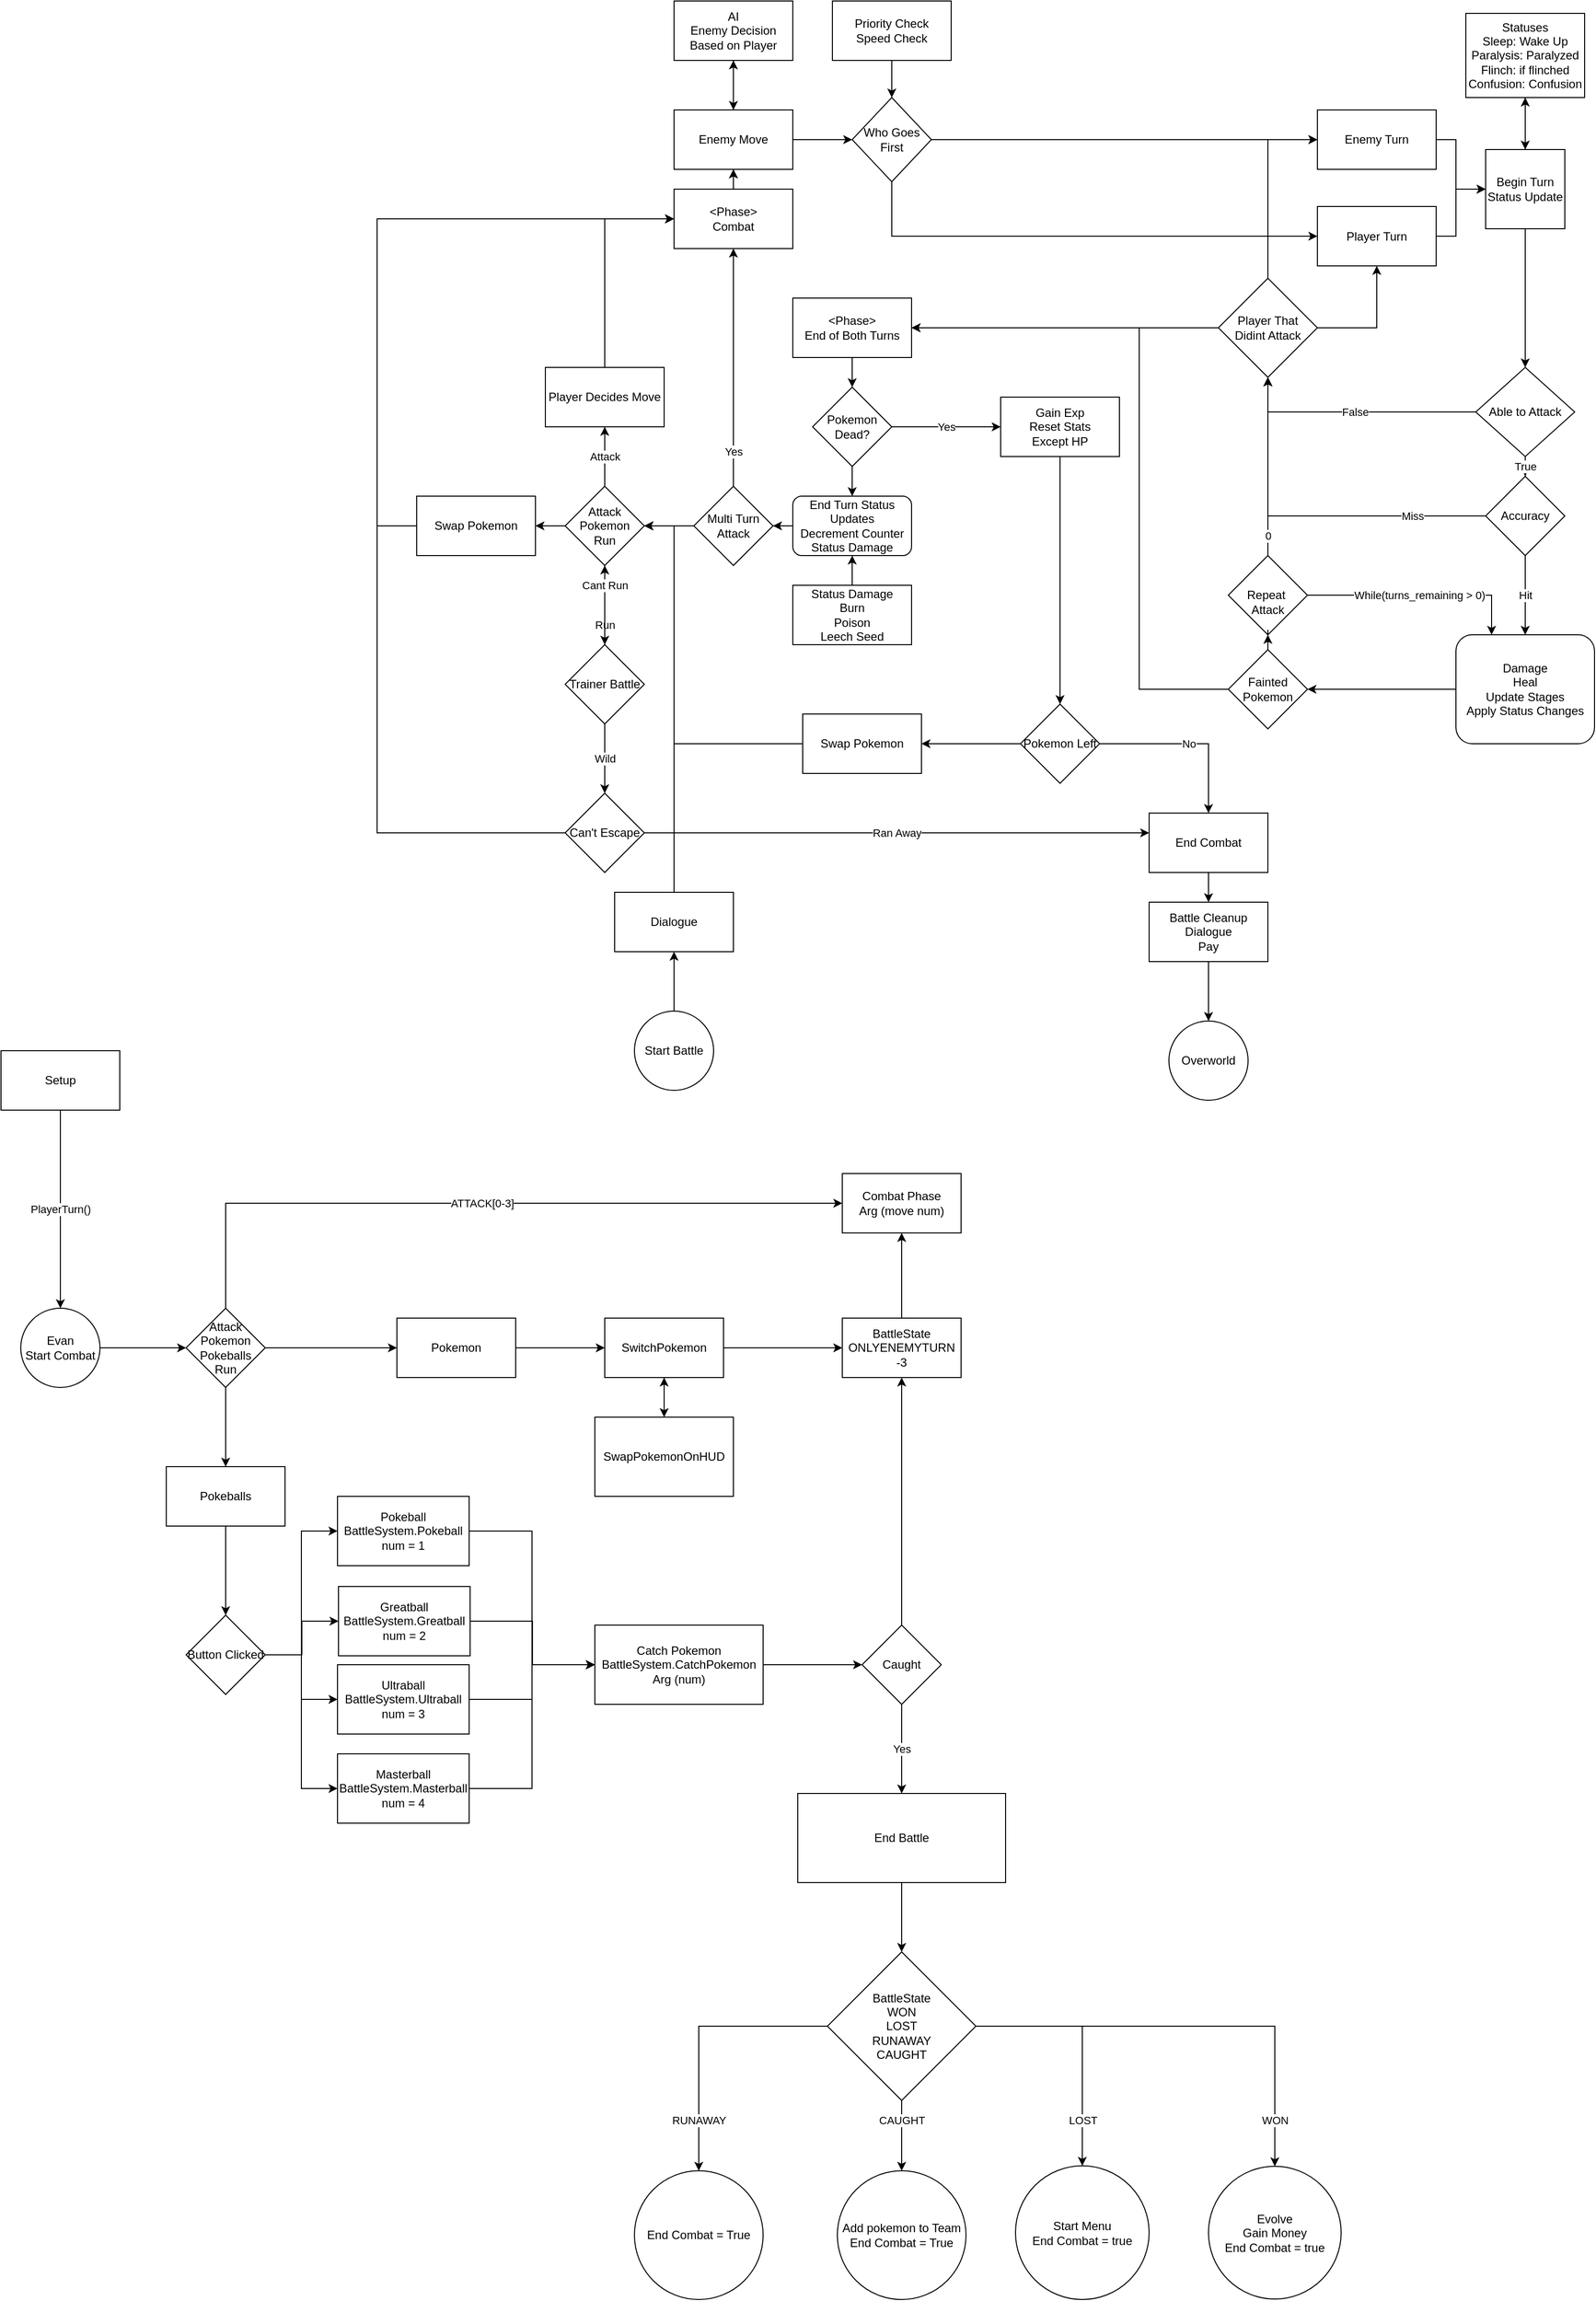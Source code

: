 <mxfile version="14.6.0" type="device"><diagram id="C5RBs43oDa-KdzZeNtuy" name="Page-1"><mxGraphModel dx="2035" dy="536" grid="1" gridSize="10" guides="1" tooltips="1" connect="1" arrows="1" fold="1" page="1" pageScale="1" pageWidth="827" pageHeight="1169" math="0" shadow="0"><root><mxCell id="WIyWlLk6GJQsqaUBKTNV-0"/><mxCell id="WIyWlLk6GJQsqaUBKTNV-1" parent="WIyWlLk6GJQsqaUBKTNV-0"/><mxCell id="QPzHkwEQS8CNSrnrROku-193" style="edgeStyle=orthogonalEdgeStyle;rounded=0;orthogonalLoop=1;jettySize=auto;html=1;entryX=0;entryY=0.5;entryDx=0;entryDy=0;" edge="1" parent="WIyWlLk6GJQsqaUBKTNV-1" source="QPzHkwEQS8CNSrnrROku-3" target="QPzHkwEQS8CNSrnrROku-192"><mxGeometry relative="1" as="geometry"/></mxCell><mxCell id="QPzHkwEQS8CNSrnrROku-194" style="edgeStyle=orthogonalEdgeStyle;rounded=0;orthogonalLoop=1;jettySize=auto;html=1;entryX=0;entryY=0.5;entryDx=0;entryDy=0;" edge="1" parent="WIyWlLk6GJQsqaUBKTNV-1" source="QPzHkwEQS8CNSrnrROku-3" target="QPzHkwEQS8CNSrnrROku-191"><mxGeometry relative="1" as="geometry"><Array as="points"><mxPoint x="260" y="778"/></Array></mxGeometry></mxCell><mxCell id="QPzHkwEQS8CNSrnrROku-3" value="Who Goes First&lt;br&gt;" style="rhombus;whiteSpace=wrap;html=1;" vertex="1" parent="WIyWlLk6GJQsqaUBKTNV-1"><mxGeometry x="220" y="637.5" width="80" height="85" as="geometry"/></mxCell><mxCell id="QPzHkwEQS8CNSrnrROku-172" style="edgeStyle=orthogonalEdgeStyle;rounded=0;orthogonalLoop=1;jettySize=auto;html=1;entryX=0;entryY=0.5;entryDx=0;entryDy=0;exitX=0.5;exitY=0;exitDx=0;exitDy=0;" edge="1" parent="WIyWlLk6GJQsqaUBKTNV-1" source="QPzHkwEQS8CNSrnrROku-4" target="QPzHkwEQS8CNSrnrROku-209"><mxGeometry relative="1" as="geometry"/></mxCell><mxCell id="QPzHkwEQS8CNSrnrROku-4" value="Player Decides Move" style="rounded=0;whiteSpace=wrap;html=1;" vertex="1" parent="WIyWlLk6GJQsqaUBKTNV-1"><mxGeometry x="-90" y="910" width="120" height="60" as="geometry"/></mxCell><mxCell id="QPzHkwEQS8CNSrnrROku-109" style="edgeStyle=orthogonalEdgeStyle;rounded=0;orthogonalLoop=1;jettySize=auto;html=1;" edge="1" parent="WIyWlLk6GJQsqaUBKTNV-1" source="QPzHkwEQS8CNSrnrROku-11" target="QPzHkwEQS8CNSrnrROku-3"><mxGeometry relative="1" as="geometry"/></mxCell><mxCell id="QPzHkwEQS8CNSrnrROku-114" style="edgeStyle=orthogonalEdgeStyle;rounded=0;orthogonalLoop=1;jettySize=auto;html=1;" edge="1" parent="WIyWlLk6GJQsqaUBKTNV-1" source="QPzHkwEQS8CNSrnrROku-11" target="QPzHkwEQS8CNSrnrROku-24"><mxGeometry relative="1" as="geometry"/></mxCell><mxCell id="QPzHkwEQS8CNSrnrROku-11" value="Enemy Move" style="rounded=0;whiteSpace=wrap;html=1;" vertex="1" parent="WIyWlLk6GJQsqaUBKTNV-1"><mxGeometry x="40" y="650" width="120" height="60" as="geometry"/></mxCell><mxCell id="QPzHkwEQS8CNSrnrROku-18" value="False" style="edgeStyle=orthogonalEdgeStyle;rounded=0;orthogonalLoop=1;jettySize=auto;html=1;entryX=0.5;entryY=1;entryDx=0;entryDy=0;exitX=0;exitY=0.5;exitDx=0;exitDy=0;" edge="1" parent="WIyWlLk6GJQsqaUBKTNV-1" source="QPzHkwEQS8CNSrnrROku-16" target="QPzHkwEQS8CNSrnrROku-92"><mxGeometry relative="1" as="geometry"><mxPoint x="600" y="1250" as="targetPoint"/><mxPoint x="920" y="890" as="sourcePoint"/><Array as="points"><mxPoint x="640" y="955"/></Array></mxGeometry></mxCell><mxCell id="QPzHkwEQS8CNSrnrROku-20" value="True" style="edgeStyle=orthogonalEdgeStyle;rounded=0;orthogonalLoop=1;jettySize=auto;html=1;entryX=0.5;entryY=0;entryDx=0;entryDy=0;" edge="1" parent="WIyWlLk6GJQsqaUBKTNV-1" source="QPzHkwEQS8CNSrnrROku-16" target="QPzHkwEQS8CNSrnrROku-62"><mxGeometry relative="1" as="geometry"><mxPoint x="990" y="1000" as="targetPoint"/></mxGeometry></mxCell><mxCell id="QPzHkwEQS8CNSrnrROku-16" value="Able to Attack" style="rhombus;whiteSpace=wrap;html=1;" vertex="1" parent="WIyWlLk6GJQsqaUBKTNV-1"><mxGeometry x="850" y="910" width="100" height="90" as="geometry"/></mxCell><mxCell id="QPzHkwEQS8CNSrnrROku-108" style="edgeStyle=orthogonalEdgeStyle;rounded=0;orthogonalLoop=1;jettySize=auto;html=1;entryX=0.5;entryY=0;entryDx=0;entryDy=0;" edge="1" parent="WIyWlLk6GJQsqaUBKTNV-1" source="QPzHkwEQS8CNSrnrROku-24" target="QPzHkwEQS8CNSrnrROku-11"><mxGeometry relative="1" as="geometry"/></mxCell><mxCell id="QPzHkwEQS8CNSrnrROku-24" value="AI&lt;br&gt;Enemy Decision&lt;br&gt;Based on Player" style="rounded=0;whiteSpace=wrap;html=1;" vertex="1" parent="WIyWlLk6GJQsqaUBKTNV-1"><mxGeometry x="40" y="540" width="120" height="60" as="geometry"/></mxCell><mxCell id="QPzHkwEQS8CNSrnrROku-51" value="" style="edgeStyle=orthogonalEdgeStyle;rounded=0;orthogonalLoop=1;jettySize=auto;html=1;" edge="1" parent="WIyWlLk6GJQsqaUBKTNV-1" source="QPzHkwEQS8CNSrnrROku-28" target="QPzHkwEQS8CNSrnrROku-30"><mxGeometry relative="1" as="geometry"/></mxCell><mxCell id="QPzHkwEQS8CNSrnrROku-28" value="Statuses&lt;br&gt;Sleep: Wake Up&lt;br&gt;Paralysis: Paralyzed&lt;br&gt;Flinch: if flinched&lt;br&gt;Confusion: Confusion" style="rounded=0;whiteSpace=wrap;html=1;" vertex="1" parent="WIyWlLk6GJQsqaUBKTNV-1"><mxGeometry x="840" y="552.5" width="120" height="85" as="geometry"/></mxCell><mxCell id="QPzHkwEQS8CNSrnrROku-206" value="" style="edgeStyle=orthogonalEdgeStyle;rounded=0;orthogonalLoop=1;jettySize=auto;html=1;" edge="1" parent="WIyWlLk6GJQsqaUBKTNV-1" source="QPzHkwEQS8CNSrnrROku-29" target="QPzHkwEQS8CNSrnrROku-89"><mxGeometry relative="1" as="geometry"/></mxCell><mxCell id="QPzHkwEQS8CNSrnrROku-29" value="End Turn Status Updates&lt;br&gt;Decrement Counter&lt;br&gt;Status Damage" style="rounded=1;whiteSpace=wrap;html=1;" vertex="1" parent="WIyWlLk6GJQsqaUBKTNV-1"><mxGeometry x="160" y="1040" width="120" height="60" as="geometry"/></mxCell><mxCell id="QPzHkwEQS8CNSrnrROku-54" style="edgeStyle=orthogonalEdgeStyle;rounded=0;orthogonalLoop=1;jettySize=auto;html=1;" edge="1" parent="WIyWlLk6GJQsqaUBKTNV-1" source="QPzHkwEQS8CNSrnrROku-30" target="QPzHkwEQS8CNSrnrROku-16"><mxGeometry relative="1" as="geometry"/></mxCell><mxCell id="QPzHkwEQS8CNSrnrROku-55" style="edgeStyle=orthogonalEdgeStyle;rounded=0;orthogonalLoop=1;jettySize=auto;html=1;entryX=0.5;entryY=1;entryDx=0;entryDy=0;" edge="1" parent="WIyWlLk6GJQsqaUBKTNV-1" source="QPzHkwEQS8CNSrnrROku-30" target="QPzHkwEQS8CNSrnrROku-28"><mxGeometry relative="1" as="geometry"><mxPoint x="620" y="639.5" as="targetPoint"/><Array as="points"><mxPoint x="900" y="690"/><mxPoint x="900" y="690"/></Array></mxGeometry></mxCell><mxCell id="QPzHkwEQS8CNSrnrROku-30" value="Begin Turn Status Update" style="whiteSpace=wrap;html=1;aspect=fixed;" vertex="1" parent="WIyWlLk6GJQsqaUBKTNV-1"><mxGeometry x="860" y="690" width="80" height="80" as="geometry"/></mxCell><mxCell id="QPzHkwEQS8CNSrnrROku-203" style="edgeStyle=orthogonalEdgeStyle;rounded=0;orthogonalLoop=1;jettySize=auto;html=1;entryX=1;entryY=0.5;entryDx=0;entryDy=0;" edge="1" parent="WIyWlLk6GJQsqaUBKTNV-1" source="QPzHkwEQS8CNSrnrROku-34" target="QPzHkwEQS8CNSrnrROku-202"><mxGeometry relative="1" as="geometry"/></mxCell><mxCell id="QPzHkwEQS8CNSrnrROku-34" value="Damage&lt;br&gt;Heal&lt;br&gt;Update Stages&lt;br&gt;Apply Status Changes&lt;br&gt;" style="rounded=1;whiteSpace=wrap;html=1;" vertex="1" parent="WIyWlLk6GJQsqaUBKTNV-1"><mxGeometry x="830" y="1180" width="140" height="110" as="geometry"/></mxCell><mxCell id="QPzHkwEQS8CNSrnrROku-80" value="Yes" style="edgeStyle=orthogonalEdgeStyle;rounded=0;orthogonalLoop=1;jettySize=auto;html=1;entryX=0;entryY=0.5;entryDx=0;entryDy=0;" edge="1" parent="WIyWlLk6GJQsqaUBKTNV-1" source="QPzHkwEQS8CNSrnrROku-56" target="QPzHkwEQS8CNSrnrROku-81"><mxGeometry relative="1" as="geometry"><mxPoint x="330" y="960.0" as="targetPoint"/></mxGeometry></mxCell><mxCell id="QPzHkwEQS8CNSrnrROku-208" value="" style="edgeStyle=orthogonalEdgeStyle;rounded=0;orthogonalLoop=1;jettySize=auto;html=1;" edge="1" parent="WIyWlLk6GJQsqaUBKTNV-1" source="QPzHkwEQS8CNSrnrROku-56" target="QPzHkwEQS8CNSrnrROku-29"><mxGeometry relative="1" as="geometry"/></mxCell><mxCell id="QPzHkwEQS8CNSrnrROku-56" value="Pokemon Dead?" style="rhombus;whiteSpace=wrap;html=1;" vertex="1" parent="WIyWlLk6GJQsqaUBKTNV-1"><mxGeometry x="180" y="930" width="80" height="80" as="geometry"/></mxCell><mxCell id="QPzHkwEQS8CNSrnrROku-63" value="Miss" style="edgeStyle=orthogonalEdgeStyle;rounded=0;orthogonalLoop=1;jettySize=auto;html=1;entryX=0.5;entryY=1;entryDx=0;entryDy=0;" edge="1" parent="WIyWlLk6GJQsqaUBKTNV-1" source="QPzHkwEQS8CNSrnrROku-62" target="QPzHkwEQS8CNSrnrROku-92"><mxGeometry x="-0.59" relative="1" as="geometry"><mxPoint as="offset"/></mxGeometry></mxCell><mxCell id="QPzHkwEQS8CNSrnrROku-77" value="Hit" style="edgeStyle=orthogonalEdgeStyle;rounded=0;orthogonalLoop=1;jettySize=auto;html=1;" edge="1" parent="WIyWlLk6GJQsqaUBKTNV-1" source="QPzHkwEQS8CNSrnrROku-62" target="QPzHkwEQS8CNSrnrROku-34"><mxGeometry relative="1" as="geometry"/></mxCell><mxCell id="QPzHkwEQS8CNSrnrROku-62" value="Accuracy" style="rhombus;whiteSpace=wrap;html=1;" vertex="1" parent="WIyWlLk6GJQsqaUBKTNV-1"><mxGeometry x="860" y="1020" width="80" height="80" as="geometry"/></mxCell><mxCell id="QPzHkwEQS8CNSrnrROku-98" value="While(turns_remaining &amp;gt; 0)" style="edgeStyle=orthogonalEdgeStyle;rounded=0;orthogonalLoop=1;jettySize=auto;html=1;entryX=0.25;entryY=0;entryDx=0;entryDy=0;exitX=1;exitY=0.5;exitDx=0;exitDy=0;" edge="1" parent="WIyWlLk6GJQsqaUBKTNV-1" source="QPzHkwEQS8CNSrnrROku-70"><mxGeometry relative="1" as="geometry"><mxPoint x="761.0" y="1150" as="sourcePoint"/><mxPoint x="866.0" y="1180" as="targetPoint"/><Array as="points"><mxPoint x="866" y="1140"/></Array></mxGeometry></mxCell><mxCell id="QPzHkwEQS8CNSrnrROku-134" value="0" style="edgeStyle=orthogonalEdgeStyle;rounded=0;orthogonalLoop=1;jettySize=auto;html=1;" edge="1" parent="WIyWlLk6GJQsqaUBKTNV-1" source="QPzHkwEQS8CNSrnrROku-70" target="QPzHkwEQS8CNSrnrROku-92"><mxGeometry x="-0.773" relative="1" as="geometry"><Array as="points"><mxPoint x="640" y="1010"/><mxPoint x="640" y="1010"/></Array><mxPoint as="offset"/></mxGeometry></mxCell><mxCell id="QPzHkwEQS8CNSrnrROku-70" value="&lt;br&gt;Repeat&amp;nbsp; &lt;br&gt;Attack" style="rhombus;whiteSpace=wrap;html=1;" vertex="1" parent="WIyWlLk6GJQsqaUBKTNV-1"><mxGeometry x="600" y="1100" width="80" height="80" as="geometry"/></mxCell><mxCell id="QPzHkwEQS8CNSrnrROku-117" style="edgeStyle=orthogonalEdgeStyle;rounded=0;orthogonalLoop=1;jettySize=auto;html=1;entryX=0.5;entryY=0;entryDx=0;entryDy=0;" edge="1" parent="WIyWlLk6GJQsqaUBKTNV-1" source="QPzHkwEQS8CNSrnrROku-81" target="QPzHkwEQS8CNSrnrROku-123"><mxGeometry relative="1" as="geometry"/></mxCell><mxCell id="QPzHkwEQS8CNSrnrROku-81" value="Gain Exp&lt;br&gt;Reset Stats&lt;br&gt;Except HP" style="rounded=0;whiteSpace=wrap;html=1;" vertex="1" parent="WIyWlLk6GJQsqaUBKTNV-1"><mxGeometry x="370" y="940" width="120" height="60" as="geometry"/></mxCell><mxCell id="QPzHkwEQS8CNSrnrROku-176" style="edgeStyle=orthogonalEdgeStyle;rounded=0;orthogonalLoop=1;jettySize=auto;html=1;entryX=1;entryY=0.5;entryDx=0;entryDy=0;" edge="1" parent="WIyWlLk6GJQsqaUBKTNV-1" source="QPzHkwEQS8CNSrnrROku-89" target="QPzHkwEQS8CNSrnrROku-115"><mxGeometry relative="1" as="geometry"/></mxCell><mxCell id="QPzHkwEQS8CNSrnrROku-178" value="Yes" style="edgeStyle=orthogonalEdgeStyle;rounded=0;orthogonalLoop=1;jettySize=auto;html=1;entryX=0.5;entryY=1;entryDx=0;entryDy=0;exitX=0.5;exitY=0;exitDx=0;exitDy=0;" edge="1" parent="WIyWlLk6GJQsqaUBKTNV-1" source="QPzHkwEQS8CNSrnrROku-89" target="QPzHkwEQS8CNSrnrROku-209"><mxGeometry x="-0.716" relative="1" as="geometry"><Array as="points"><mxPoint x="100" y="800"/><mxPoint x="100" y="800"/></Array><mxPoint y="-1" as="offset"/></mxGeometry></mxCell><mxCell id="QPzHkwEQS8CNSrnrROku-89" value="Multi Turn Attack" style="rhombus;whiteSpace=wrap;html=1;" vertex="1" parent="WIyWlLk6GJQsqaUBKTNV-1"><mxGeometry x="60" y="1030" width="80" height="80" as="geometry"/></mxCell><mxCell id="QPzHkwEQS8CNSrnrROku-133" value="" style="edgeStyle=orthogonalEdgeStyle;rounded=0;orthogonalLoop=1;jettySize=auto;html=1;" edge="1" parent="WIyWlLk6GJQsqaUBKTNV-1" source="QPzHkwEQS8CNSrnrROku-92" target="QPzHkwEQS8CNSrnrROku-144"><mxGeometry relative="1" as="geometry"><Array as="points"><mxPoint x="480" y="870"/><mxPoint x="480" y="870"/></Array></mxGeometry></mxCell><mxCell id="QPzHkwEQS8CNSrnrROku-199" style="edgeStyle=orthogonalEdgeStyle;rounded=0;orthogonalLoop=1;jettySize=auto;html=1;entryX=0;entryY=0.5;entryDx=0;entryDy=0;" edge="1" parent="WIyWlLk6GJQsqaUBKTNV-1" source="QPzHkwEQS8CNSrnrROku-92" target="QPzHkwEQS8CNSrnrROku-192"><mxGeometry relative="1" as="geometry"/></mxCell><mxCell id="QPzHkwEQS8CNSrnrROku-201" style="edgeStyle=orthogonalEdgeStyle;rounded=0;orthogonalLoop=1;jettySize=auto;html=1;entryX=0.5;entryY=1;entryDx=0;entryDy=0;" edge="1" parent="WIyWlLk6GJQsqaUBKTNV-1" source="QPzHkwEQS8CNSrnrROku-92" target="QPzHkwEQS8CNSrnrROku-191"><mxGeometry relative="1" as="geometry"><Array as="points"><mxPoint x="750" y="870"/></Array></mxGeometry></mxCell><mxCell id="QPzHkwEQS8CNSrnrROku-92" value="Player That &lt;br&gt;Didint Attack" style="rhombus;whiteSpace=wrap;html=1;" vertex="1" parent="WIyWlLk6GJQsqaUBKTNV-1"><mxGeometry x="590" y="820" width="100" height="100" as="geometry"/></mxCell><mxCell id="QPzHkwEQS8CNSrnrROku-177" value="Attack" style="edgeStyle=orthogonalEdgeStyle;rounded=0;orthogonalLoop=1;jettySize=auto;html=1;entryX=0.5;entryY=1;entryDx=0;entryDy=0;" edge="1" parent="WIyWlLk6GJQsqaUBKTNV-1" source="QPzHkwEQS8CNSrnrROku-115" target="QPzHkwEQS8CNSrnrROku-4"><mxGeometry relative="1" as="geometry"/></mxCell><mxCell id="QPzHkwEQS8CNSrnrROku-180" style="edgeStyle=orthogonalEdgeStyle;rounded=0;orthogonalLoop=1;jettySize=auto;html=1;entryX=1;entryY=0.5;entryDx=0;entryDy=0;" edge="1" parent="WIyWlLk6GJQsqaUBKTNV-1" source="QPzHkwEQS8CNSrnrROku-115" target="QPzHkwEQS8CNSrnrROku-116"><mxGeometry relative="1" as="geometry"/></mxCell><mxCell id="QPzHkwEQS8CNSrnrROku-187" value="Run" style="edgeStyle=orthogonalEdgeStyle;rounded=0;orthogonalLoop=1;jettySize=auto;html=1;entryX=0.5;entryY=0;entryDx=0;entryDy=0;" edge="1" parent="WIyWlLk6GJQsqaUBKTNV-1" source="QPzHkwEQS8CNSrnrROku-115" target="QPzHkwEQS8CNSrnrROku-135"><mxGeometry x="0.5" relative="1" as="geometry"><mxPoint as="offset"/></mxGeometry></mxCell><mxCell id="QPzHkwEQS8CNSrnrROku-115" value="Attack&lt;br&gt;Pokemon&lt;br&gt;Run" style="rhombus;whiteSpace=wrap;html=1;" vertex="1" parent="WIyWlLk6GJQsqaUBKTNV-1"><mxGeometry x="-70" y="1030" width="80" height="80" as="geometry"/></mxCell><mxCell id="QPzHkwEQS8CNSrnrROku-129" style="edgeStyle=orthogonalEdgeStyle;rounded=0;orthogonalLoop=1;jettySize=auto;html=1;entryX=0;entryY=0.5;entryDx=0;entryDy=0;exitX=0;exitY=0.5;exitDx=0;exitDy=0;" edge="1" parent="WIyWlLk6GJQsqaUBKTNV-1" source="QPzHkwEQS8CNSrnrROku-116" target="QPzHkwEQS8CNSrnrROku-209"><mxGeometry relative="1" as="geometry"><Array as="points"><mxPoint x="-260" y="1070"/><mxPoint x="-260" y="760"/></Array></mxGeometry></mxCell><mxCell id="QPzHkwEQS8CNSrnrROku-116" value="Swap Pokemon" style="rounded=0;whiteSpace=wrap;html=1;" vertex="1" parent="WIyWlLk6GJQsqaUBKTNV-1"><mxGeometry x="-220" y="1040" width="120" height="60" as="geometry"/></mxCell><mxCell id="QPzHkwEQS8CNSrnrROku-125" value="No" style="edgeStyle=orthogonalEdgeStyle;rounded=0;orthogonalLoop=1;jettySize=auto;html=1;" edge="1" parent="WIyWlLk6GJQsqaUBKTNV-1" source="QPzHkwEQS8CNSrnrROku-123" target="QPzHkwEQS8CNSrnrROku-126"><mxGeometry relative="1" as="geometry"><mxPoint x="580.0" y="1400" as="targetPoint"/></mxGeometry></mxCell><mxCell id="QPzHkwEQS8CNSrnrROku-167" style="edgeStyle=orthogonalEdgeStyle;rounded=0;orthogonalLoop=1;jettySize=auto;html=1;entryX=1;entryY=0.5;entryDx=0;entryDy=0;" edge="1" parent="WIyWlLk6GJQsqaUBKTNV-1" source="QPzHkwEQS8CNSrnrROku-123" target="QPzHkwEQS8CNSrnrROku-166"><mxGeometry relative="1" as="geometry"/></mxCell><mxCell id="QPzHkwEQS8CNSrnrROku-123" value="Pokemon Left" style="rhombus;whiteSpace=wrap;html=1;" vertex="1" parent="WIyWlLk6GJQsqaUBKTNV-1"><mxGeometry x="390" y="1250" width="80" height="80" as="geometry"/></mxCell><mxCell id="QPzHkwEQS8CNSrnrROku-152" style="edgeStyle=orthogonalEdgeStyle;rounded=0;orthogonalLoop=1;jettySize=auto;html=1;entryX=0.5;entryY=0;entryDx=0;entryDy=0;" edge="1" parent="WIyWlLk6GJQsqaUBKTNV-1" source="QPzHkwEQS8CNSrnrROku-126" target="QPzHkwEQS8CNSrnrROku-183"><mxGeometry relative="1" as="geometry"><mxPoint x="580.059" y="1450" as="targetPoint"/></mxGeometry></mxCell><mxCell id="QPzHkwEQS8CNSrnrROku-126" value="End Combat" style="rounded=0;whiteSpace=wrap;html=1;" vertex="1" parent="WIyWlLk6GJQsqaUBKTNV-1"><mxGeometry x="520.0" y="1360" width="120" height="60" as="geometry"/></mxCell><mxCell id="QPzHkwEQS8CNSrnrROku-140" value="Wild" style="edgeStyle=orthogonalEdgeStyle;rounded=0;orthogonalLoop=1;jettySize=auto;html=1;entryX=0.5;entryY=0;entryDx=0;entryDy=0;" edge="1" parent="WIyWlLk6GJQsqaUBKTNV-1" source="QPzHkwEQS8CNSrnrROku-135" target="QPzHkwEQS8CNSrnrROku-139"><mxGeometry relative="1" as="geometry"/></mxCell><mxCell id="QPzHkwEQS8CNSrnrROku-188" value="Cant Run" style="edgeStyle=orthogonalEdgeStyle;rounded=0;orthogonalLoop=1;jettySize=auto;html=1;entryX=0.5;entryY=1;entryDx=0;entryDy=0;" edge="1" parent="WIyWlLk6GJQsqaUBKTNV-1" source="QPzHkwEQS8CNSrnrROku-135" target="QPzHkwEQS8CNSrnrROku-115"><mxGeometry x="0.5" relative="1" as="geometry"><mxPoint as="offset"/></mxGeometry></mxCell><mxCell id="QPzHkwEQS8CNSrnrROku-135" value="Trainer Battle" style="rhombus;whiteSpace=wrap;html=1;" vertex="1" parent="WIyWlLk6GJQsqaUBKTNV-1"><mxGeometry x="-70" y="1190" width="80" height="80" as="geometry"/></mxCell><mxCell id="QPzHkwEQS8CNSrnrROku-141" value="Ran Away" style="edgeStyle=orthogonalEdgeStyle;rounded=0;orthogonalLoop=1;jettySize=auto;html=1;exitX=1;exitY=0.5;exitDx=0;exitDy=0;" edge="1" parent="WIyWlLk6GJQsqaUBKTNV-1" source="QPzHkwEQS8CNSrnrROku-139" target="QPzHkwEQS8CNSrnrROku-126"><mxGeometry relative="1" as="geometry"><Array as="points"><mxPoint x="90" y="1380"/><mxPoint x="90" y="1380"/></Array></mxGeometry></mxCell><mxCell id="QPzHkwEQS8CNSrnrROku-189" style="edgeStyle=orthogonalEdgeStyle;rounded=0;orthogonalLoop=1;jettySize=auto;html=1;entryX=0;entryY=0.5;entryDx=0;entryDy=0;" edge="1" parent="WIyWlLk6GJQsqaUBKTNV-1" source="QPzHkwEQS8CNSrnrROku-139" target="QPzHkwEQS8CNSrnrROku-209"><mxGeometry relative="1" as="geometry"><Array as="points"><mxPoint x="-260" y="1380"/><mxPoint x="-260" y="760"/></Array></mxGeometry></mxCell><mxCell id="QPzHkwEQS8CNSrnrROku-139" value="Can't Escape" style="rhombus;whiteSpace=wrap;html=1;" vertex="1" parent="WIyWlLk6GJQsqaUBKTNV-1"><mxGeometry x="-70" y="1340" width="80" height="80" as="geometry"/></mxCell><mxCell id="QPzHkwEQS8CNSrnrROku-207" value="" style="edgeStyle=orthogonalEdgeStyle;rounded=0;orthogonalLoop=1;jettySize=auto;html=1;" edge="1" parent="WIyWlLk6GJQsqaUBKTNV-1" source="QPzHkwEQS8CNSrnrROku-144" target="QPzHkwEQS8CNSrnrROku-56"><mxGeometry relative="1" as="geometry"/></mxCell><mxCell id="QPzHkwEQS8CNSrnrROku-144" value="&amp;lt;Phase&amp;gt;&lt;br&gt;End of Both Turns" style="rounded=0;whiteSpace=wrap;html=1;" vertex="1" parent="WIyWlLk6GJQsqaUBKTNV-1"><mxGeometry x="160" y="840" width="120" height="60" as="geometry"/></mxCell><mxCell id="QPzHkwEQS8CNSrnrROku-150" style="edgeStyle=orthogonalEdgeStyle;rounded=0;orthogonalLoop=1;jettySize=auto;html=1;entryX=0.5;entryY=1;entryDx=0;entryDy=0;" edge="1" parent="WIyWlLk6GJQsqaUBKTNV-1" source="QPzHkwEQS8CNSrnrROku-149" target="QPzHkwEQS8CNSrnrROku-29"><mxGeometry relative="1" as="geometry"/></mxCell><mxCell id="QPzHkwEQS8CNSrnrROku-149" value="Status Damage&lt;br&gt;Burn&lt;br&gt;Poison&lt;br&gt;Leech Seed&lt;br&gt;" style="rounded=0;whiteSpace=wrap;html=1;" vertex="1" parent="WIyWlLk6GJQsqaUBKTNV-1"><mxGeometry x="160" y="1130" width="120" height="60" as="geometry"/></mxCell><mxCell id="QPzHkwEQS8CNSrnrROku-159" value="Overworld" style="ellipse;whiteSpace=wrap;html=1;aspect=fixed;" vertex="1" parent="WIyWlLk6GJQsqaUBKTNV-1"><mxGeometry x="540" y="1570" width="80" height="80" as="geometry"/></mxCell><mxCell id="QPzHkwEQS8CNSrnrROku-163" style="edgeStyle=orthogonalEdgeStyle;rounded=0;orthogonalLoop=1;jettySize=auto;html=1;entryX=0.5;entryY=1;entryDx=0;entryDy=0;" edge="1" parent="WIyWlLk6GJQsqaUBKTNV-1" source="QPzHkwEQS8CNSrnrROku-161" target="QPzHkwEQS8CNSrnrROku-162"><mxGeometry relative="1" as="geometry"/></mxCell><mxCell id="QPzHkwEQS8CNSrnrROku-161" value="Start Battle" style="ellipse;whiteSpace=wrap;html=1;aspect=fixed;" vertex="1" parent="WIyWlLk6GJQsqaUBKTNV-1"><mxGeometry y="1560" width="80" height="80" as="geometry"/></mxCell><mxCell id="QPzHkwEQS8CNSrnrROku-164" style="edgeStyle=orthogonalEdgeStyle;rounded=0;orthogonalLoop=1;jettySize=auto;html=1;entryX=1;entryY=0.5;entryDx=0;entryDy=0;" edge="1" parent="WIyWlLk6GJQsqaUBKTNV-1" source="QPzHkwEQS8CNSrnrROku-162" target="QPzHkwEQS8CNSrnrROku-115"><mxGeometry relative="1" as="geometry"><Array as="points"><mxPoint x="40" y="1070"/></Array></mxGeometry></mxCell><mxCell id="QPzHkwEQS8CNSrnrROku-162" value="Dialogue" style="rounded=0;whiteSpace=wrap;html=1;" vertex="1" parent="WIyWlLk6GJQsqaUBKTNV-1"><mxGeometry x="-20" y="1440" width="120" height="60" as="geometry"/></mxCell><mxCell id="QPzHkwEQS8CNSrnrROku-168" style="edgeStyle=orthogonalEdgeStyle;rounded=0;orthogonalLoop=1;jettySize=auto;html=1;entryX=1;entryY=0.5;entryDx=0;entryDy=0;exitX=0;exitY=0.5;exitDx=0;exitDy=0;" edge="1" parent="WIyWlLk6GJQsqaUBKTNV-1" source="QPzHkwEQS8CNSrnrROku-166" target="QPzHkwEQS8CNSrnrROku-115"><mxGeometry relative="1" as="geometry"><Array as="points"><mxPoint x="40" y="1290"/><mxPoint x="40" y="1070"/></Array></mxGeometry></mxCell><mxCell id="QPzHkwEQS8CNSrnrROku-166" value="Swap Pokemon" style="rounded=0;whiteSpace=wrap;html=1;" vertex="1" parent="WIyWlLk6GJQsqaUBKTNV-1"><mxGeometry x="170" y="1260" width="120" height="60" as="geometry"/></mxCell><mxCell id="QPzHkwEQS8CNSrnrROku-182" style="edgeStyle=orthogonalEdgeStyle;rounded=0;orthogonalLoop=1;jettySize=auto;html=1;" edge="1" parent="WIyWlLk6GJQsqaUBKTNV-1" source="QPzHkwEQS8CNSrnrROku-181" target="QPzHkwEQS8CNSrnrROku-3"><mxGeometry relative="1" as="geometry"/></mxCell><mxCell id="QPzHkwEQS8CNSrnrROku-181" value="Priority Check&lt;br&gt;Speed Check&lt;br&gt;" style="rounded=0;whiteSpace=wrap;html=1;" vertex="1" parent="WIyWlLk6GJQsqaUBKTNV-1"><mxGeometry x="200" y="540" width="120" height="60" as="geometry"/></mxCell><mxCell id="QPzHkwEQS8CNSrnrROku-184" style="edgeStyle=orthogonalEdgeStyle;rounded=0;orthogonalLoop=1;jettySize=auto;html=1;entryX=0.5;entryY=0;entryDx=0;entryDy=0;" edge="1" parent="WIyWlLk6GJQsqaUBKTNV-1" source="QPzHkwEQS8CNSrnrROku-183" target="QPzHkwEQS8CNSrnrROku-159"><mxGeometry relative="1" as="geometry"/></mxCell><mxCell id="QPzHkwEQS8CNSrnrROku-183" value="Battle Cleanup&lt;br&gt;Dialogue&lt;br&gt;Pay" style="rounded=0;whiteSpace=wrap;html=1;" vertex="1" parent="WIyWlLk6GJQsqaUBKTNV-1"><mxGeometry x="520" y="1450" width="120" height="60" as="geometry"/></mxCell><mxCell id="QPzHkwEQS8CNSrnrROku-196" style="edgeStyle=orthogonalEdgeStyle;rounded=0;orthogonalLoop=1;jettySize=auto;html=1;exitX=1;exitY=0.5;exitDx=0;exitDy=0;entryX=0;entryY=0.5;entryDx=0;entryDy=0;" edge="1" parent="WIyWlLk6GJQsqaUBKTNV-1" source="QPzHkwEQS8CNSrnrROku-191" target="QPzHkwEQS8CNSrnrROku-30"><mxGeometry relative="1" as="geometry"><mxPoint x="860" y="700" as="targetPoint"/><Array as="points"><mxPoint x="830" y="778"/><mxPoint x="830" y="730"/></Array></mxGeometry></mxCell><mxCell id="QPzHkwEQS8CNSrnrROku-191" value="Player Turn" style="rounded=0;whiteSpace=wrap;html=1;" vertex="1" parent="WIyWlLk6GJQsqaUBKTNV-1"><mxGeometry x="690" y="747.5" width="120" height="60" as="geometry"/></mxCell><mxCell id="QPzHkwEQS8CNSrnrROku-195" style="edgeStyle=orthogonalEdgeStyle;rounded=0;orthogonalLoop=1;jettySize=auto;html=1;" edge="1" parent="WIyWlLk6GJQsqaUBKTNV-1" source="QPzHkwEQS8CNSrnrROku-192" target="QPzHkwEQS8CNSrnrROku-30"><mxGeometry relative="1" as="geometry"><Array as="points"><mxPoint x="830" y="680"/><mxPoint x="830" y="730"/></Array></mxGeometry></mxCell><mxCell id="QPzHkwEQS8CNSrnrROku-192" value="Enemy Turn" style="rounded=0;whiteSpace=wrap;html=1;" vertex="1" parent="WIyWlLk6GJQsqaUBKTNV-1"><mxGeometry x="690" y="650" width="120" height="60" as="geometry"/></mxCell><mxCell id="QPzHkwEQS8CNSrnrROku-204" style="edgeStyle=orthogonalEdgeStyle;rounded=0;orthogonalLoop=1;jettySize=auto;html=1;entryX=0.5;entryY=1;entryDx=0;entryDy=0;" edge="1" parent="WIyWlLk6GJQsqaUBKTNV-1" source="QPzHkwEQS8CNSrnrROku-202" target="QPzHkwEQS8CNSrnrROku-70"><mxGeometry relative="1" as="geometry"/></mxCell><mxCell id="QPzHkwEQS8CNSrnrROku-205" style="edgeStyle=orthogonalEdgeStyle;rounded=0;orthogonalLoop=1;jettySize=auto;html=1;" edge="1" parent="WIyWlLk6GJQsqaUBKTNV-1" source="QPzHkwEQS8CNSrnrROku-202"><mxGeometry relative="1" as="geometry"><mxPoint x="280" y="870" as="targetPoint"/><Array as="points"><mxPoint x="510" y="1235"/><mxPoint x="510" y="870"/><mxPoint x="280" y="870"/></Array></mxGeometry></mxCell><mxCell id="QPzHkwEQS8CNSrnrROku-202" value="Fainted Pokemon" style="rhombus;whiteSpace=wrap;html=1;" vertex="1" parent="WIyWlLk6GJQsqaUBKTNV-1"><mxGeometry x="600" y="1195" width="80" height="80" as="geometry"/></mxCell><mxCell id="QPzHkwEQS8CNSrnrROku-210" style="edgeStyle=orthogonalEdgeStyle;rounded=0;orthogonalLoop=1;jettySize=auto;html=1;entryX=0.5;entryY=1;entryDx=0;entryDy=0;" edge="1" parent="WIyWlLk6GJQsqaUBKTNV-1" source="QPzHkwEQS8CNSrnrROku-209" target="QPzHkwEQS8CNSrnrROku-11"><mxGeometry relative="1" as="geometry"/></mxCell><mxCell id="QPzHkwEQS8CNSrnrROku-211" value="" style="edgeStyle=orthogonalEdgeStyle;rounded=0;orthogonalLoop=1;jettySize=auto;html=1;" edge="1" parent="WIyWlLk6GJQsqaUBKTNV-1" source="QPzHkwEQS8CNSrnrROku-209" target="QPzHkwEQS8CNSrnrROku-11"><mxGeometry relative="1" as="geometry"/></mxCell><mxCell id="QPzHkwEQS8CNSrnrROku-209" value="&amp;lt;Phase&amp;gt;&lt;br&gt;Combat" style="rounded=0;whiteSpace=wrap;html=1;" vertex="1" parent="WIyWlLk6GJQsqaUBKTNV-1"><mxGeometry x="40" y="730" width="120" height="60" as="geometry"/></mxCell><mxCell id="QPzHkwEQS8CNSrnrROku-217" style="edgeStyle=orthogonalEdgeStyle;rounded=0;orthogonalLoop=1;jettySize=auto;html=1;" edge="1" parent="WIyWlLk6GJQsqaUBKTNV-1" source="QPzHkwEQS8CNSrnrROku-215" target="QPzHkwEQS8CNSrnrROku-216"><mxGeometry relative="1" as="geometry"/></mxCell><mxCell id="QPzHkwEQS8CNSrnrROku-215" value="Evan&lt;br&gt;Start Combat" style="ellipse;whiteSpace=wrap;html=1;aspect=fixed;" vertex="1" parent="WIyWlLk6GJQsqaUBKTNV-1"><mxGeometry x="-620" y="1860" width="80" height="80" as="geometry"/></mxCell><mxCell id="QPzHkwEQS8CNSrnrROku-218" value="ATTACK[0-3]" style="edgeStyle=orthogonalEdgeStyle;rounded=0;orthogonalLoop=1;jettySize=auto;html=1;exitX=0.5;exitY=0;exitDx=0;exitDy=0;entryX=0;entryY=0.5;entryDx=0;entryDy=0;" edge="1" parent="WIyWlLk6GJQsqaUBKTNV-1" source="QPzHkwEQS8CNSrnrROku-216" target="QPzHkwEQS8CNSrnrROku-219"><mxGeometry relative="1" as="geometry"><mxPoint x="-210" y="1900" as="targetPoint"/></mxGeometry></mxCell><mxCell id="QPzHkwEQS8CNSrnrROku-224" style="edgeStyle=orthogonalEdgeStyle;rounded=0;orthogonalLoop=1;jettySize=auto;html=1;entryX=0;entryY=0.5;entryDx=0;entryDy=0;" edge="1" parent="WIyWlLk6GJQsqaUBKTNV-1" source="QPzHkwEQS8CNSrnrROku-216" target="QPzHkwEQS8CNSrnrROku-225"><mxGeometry relative="1" as="geometry"><mxPoint x="-270" y="1900" as="targetPoint"/></mxGeometry></mxCell><mxCell id="QPzHkwEQS8CNSrnrROku-277" style="edgeStyle=orthogonalEdgeStyle;rounded=0;orthogonalLoop=1;jettySize=auto;html=1;" edge="1" parent="WIyWlLk6GJQsqaUBKTNV-1" source="QPzHkwEQS8CNSrnrROku-216" target="QPzHkwEQS8CNSrnrROku-276"><mxGeometry relative="1" as="geometry"/></mxCell><mxCell id="QPzHkwEQS8CNSrnrROku-216" value="Attack&lt;br&gt;Pokemon&lt;br&gt;Pokeballs&lt;br&gt;Run" style="rhombus;whiteSpace=wrap;html=1;" vertex="1" parent="WIyWlLk6GJQsqaUBKTNV-1"><mxGeometry x="-453" y="1860" width="80" height="80" as="geometry"/></mxCell><mxCell id="QPzHkwEQS8CNSrnrROku-219" value="Combat Phase&lt;br&gt;Arg (move num)" style="rounded=0;whiteSpace=wrap;html=1;" vertex="1" parent="WIyWlLk6GJQsqaUBKTNV-1"><mxGeometry x="210" y="1724" width="120" height="60" as="geometry"/></mxCell><mxCell id="QPzHkwEQS8CNSrnrROku-241" style="edgeStyle=orthogonalEdgeStyle;rounded=0;orthogonalLoop=1;jettySize=auto;html=1;entryX=0;entryY=0.5;entryDx=0;entryDy=0;" edge="1" parent="WIyWlLk6GJQsqaUBKTNV-1" source="QPzHkwEQS8CNSrnrROku-221" target="QPzHkwEQS8CNSrnrROku-240"><mxGeometry relative="1" as="geometry"/></mxCell><mxCell id="QPzHkwEQS8CNSrnrROku-221" value="Pokeball&lt;br&gt;BattleSystem.Pokeball&lt;br&gt;num = 1" style="rounded=0;whiteSpace=wrap;html=1;" vertex="1" parent="WIyWlLk6GJQsqaUBKTNV-1"><mxGeometry x="-300" y="2050" width="133" height="70" as="geometry"/></mxCell><mxCell id="QPzHkwEQS8CNSrnrROku-280" style="edgeStyle=orthogonalEdgeStyle;rounded=0;orthogonalLoop=1;jettySize=auto;html=1;" edge="1" parent="WIyWlLk6GJQsqaUBKTNV-1" source="QPzHkwEQS8CNSrnrROku-225" target="QPzHkwEQS8CNSrnrROku-279"><mxGeometry relative="1" as="geometry"/></mxCell><mxCell id="QPzHkwEQS8CNSrnrROku-225" value="Pokemon" style="rounded=0;whiteSpace=wrap;html=1;" vertex="1" parent="WIyWlLk6GJQsqaUBKTNV-1"><mxGeometry x="-240" y="1870" width="120" height="60" as="geometry"/></mxCell><mxCell id="QPzHkwEQS8CNSrnrROku-242" style="edgeStyle=orthogonalEdgeStyle;rounded=0;orthogonalLoop=1;jettySize=auto;html=1;" edge="1" parent="WIyWlLk6GJQsqaUBKTNV-1" source="QPzHkwEQS8CNSrnrROku-226" target="QPzHkwEQS8CNSrnrROku-240"><mxGeometry relative="1" as="geometry"/></mxCell><mxCell id="QPzHkwEQS8CNSrnrROku-226" value="Greatball&lt;br&gt;BattleSystem.Greatball&lt;br&gt;num =&amp;nbsp;2" style="rounded=0;whiteSpace=wrap;html=1;" vertex="1" parent="WIyWlLk6GJQsqaUBKTNV-1"><mxGeometry x="-299" y="2141" width="133" height="70" as="geometry"/></mxCell><mxCell id="QPzHkwEQS8CNSrnrROku-243" style="edgeStyle=orthogonalEdgeStyle;rounded=0;orthogonalLoop=1;jettySize=auto;html=1;entryX=0;entryY=0.5;entryDx=0;entryDy=0;" edge="1" parent="WIyWlLk6GJQsqaUBKTNV-1" source="QPzHkwEQS8CNSrnrROku-227" target="QPzHkwEQS8CNSrnrROku-240"><mxGeometry relative="1" as="geometry"/></mxCell><mxCell id="QPzHkwEQS8CNSrnrROku-227" value="Ultraball&lt;br&gt;BattleSystem.Ultraball&lt;br&gt;num =&amp;nbsp;3" style="rounded=0;whiteSpace=wrap;html=1;" vertex="1" parent="WIyWlLk6GJQsqaUBKTNV-1"><mxGeometry x="-300" y="2220" width="133" height="70" as="geometry"/></mxCell><mxCell id="QPzHkwEQS8CNSrnrROku-244" style="edgeStyle=orthogonalEdgeStyle;rounded=0;orthogonalLoop=1;jettySize=auto;html=1;entryX=0;entryY=0.5;entryDx=0;entryDy=0;" edge="1" parent="WIyWlLk6GJQsqaUBKTNV-1" source="QPzHkwEQS8CNSrnrROku-228" target="QPzHkwEQS8CNSrnrROku-240"><mxGeometry relative="1" as="geometry"/></mxCell><mxCell id="QPzHkwEQS8CNSrnrROku-228" value="Masterball&lt;br&gt;BattleSystem.Masterball&lt;br&gt;num =&amp;nbsp;4" style="rounded=0;whiteSpace=wrap;html=1;" vertex="1" parent="WIyWlLk6GJQsqaUBKTNV-1"><mxGeometry x="-300" y="2310" width="133" height="70" as="geometry"/></mxCell><mxCell id="QPzHkwEQS8CNSrnrROku-236" style="edgeStyle=orthogonalEdgeStyle;rounded=0;orthogonalLoop=1;jettySize=auto;html=1;entryX=0;entryY=0.5;entryDx=0;entryDy=0;" edge="1" parent="WIyWlLk6GJQsqaUBKTNV-1" source="QPzHkwEQS8CNSrnrROku-229" target="QPzHkwEQS8CNSrnrROku-221"><mxGeometry relative="1" as="geometry"/></mxCell><mxCell id="QPzHkwEQS8CNSrnrROku-237" style="edgeStyle=orthogonalEdgeStyle;rounded=0;orthogonalLoop=1;jettySize=auto;html=1;entryX=0;entryY=0.5;entryDx=0;entryDy=0;" edge="1" parent="WIyWlLk6GJQsqaUBKTNV-1" source="QPzHkwEQS8CNSrnrROku-229" target="QPzHkwEQS8CNSrnrROku-228"><mxGeometry relative="1" as="geometry"/></mxCell><mxCell id="QPzHkwEQS8CNSrnrROku-238" style="edgeStyle=orthogonalEdgeStyle;rounded=0;orthogonalLoop=1;jettySize=auto;html=1;" edge="1" parent="WIyWlLk6GJQsqaUBKTNV-1" source="QPzHkwEQS8CNSrnrROku-229" target="QPzHkwEQS8CNSrnrROku-227"><mxGeometry relative="1" as="geometry"/></mxCell><mxCell id="QPzHkwEQS8CNSrnrROku-239" style="edgeStyle=orthogonalEdgeStyle;rounded=0;orthogonalLoop=1;jettySize=auto;html=1;entryX=0;entryY=0.5;entryDx=0;entryDy=0;" edge="1" parent="WIyWlLk6GJQsqaUBKTNV-1" source="QPzHkwEQS8CNSrnrROku-229" target="QPzHkwEQS8CNSrnrROku-226"><mxGeometry relative="1" as="geometry"/></mxCell><mxCell id="QPzHkwEQS8CNSrnrROku-229" value="Button Clicked" style="rhombus;whiteSpace=wrap;html=1;" vertex="1" parent="WIyWlLk6GJQsqaUBKTNV-1"><mxGeometry x="-453" y="2170" width="80" height="80" as="geometry"/></mxCell><mxCell id="QPzHkwEQS8CNSrnrROku-245" style="edgeStyle=orthogonalEdgeStyle;rounded=0;orthogonalLoop=1;jettySize=auto;html=1;entryX=0;entryY=0.5;entryDx=0;entryDy=0;" edge="1" parent="WIyWlLk6GJQsqaUBKTNV-1" source="QPzHkwEQS8CNSrnrROku-240" target="QPzHkwEQS8CNSrnrROku-247"><mxGeometry relative="1" as="geometry"><mxPoint x="220" y="2220" as="targetPoint"/></mxGeometry></mxCell><mxCell id="QPzHkwEQS8CNSrnrROku-240" value="Catch Pokemon&lt;br&gt;BattleSystem.CatchPokemon&lt;br&gt;Arg (num)" style="rounded=0;whiteSpace=wrap;html=1;" vertex="1" parent="WIyWlLk6GJQsqaUBKTNV-1"><mxGeometry x="-40" y="2180" width="170" height="80" as="geometry"/></mxCell><mxCell id="QPzHkwEQS8CNSrnrROku-248" value="Yes" style="edgeStyle=orthogonalEdgeStyle;rounded=0;orthogonalLoop=1;jettySize=auto;html=1;" edge="1" parent="WIyWlLk6GJQsqaUBKTNV-1" source="QPzHkwEQS8CNSrnrROku-247" target="QPzHkwEQS8CNSrnrROku-251"><mxGeometry relative="1" as="geometry"><mxPoint x="270" y="2410" as="targetPoint"/></mxGeometry></mxCell><mxCell id="QPzHkwEQS8CNSrnrROku-268" style="edgeStyle=orthogonalEdgeStyle;rounded=0;orthogonalLoop=1;jettySize=auto;html=1;" edge="1" parent="WIyWlLk6GJQsqaUBKTNV-1" source="QPzHkwEQS8CNSrnrROku-247" target="QPzHkwEQS8CNSrnrROku-267"><mxGeometry relative="1" as="geometry"><mxPoint x="270" y="1980" as="targetPoint"/></mxGeometry></mxCell><mxCell id="QPzHkwEQS8CNSrnrROku-247" value="Caught" style="rhombus;whiteSpace=wrap;html=1;" vertex="1" parent="WIyWlLk6GJQsqaUBKTNV-1"><mxGeometry x="230" y="2180" width="80" height="80" as="geometry"/></mxCell><mxCell id="QPzHkwEQS8CNSrnrROku-254" style="edgeStyle=orthogonalEdgeStyle;rounded=0;orthogonalLoop=1;jettySize=auto;html=1;" edge="1" parent="WIyWlLk6GJQsqaUBKTNV-1" source="QPzHkwEQS8CNSrnrROku-251" target="QPzHkwEQS8CNSrnrROku-253"><mxGeometry relative="1" as="geometry"/></mxCell><mxCell id="QPzHkwEQS8CNSrnrROku-251" value="End Battle" style="rounded=0;whiteSpace=wrap;html=1;" vertex="1" parent="WIyWlLk6GJQsqaUBKTNV-1"><mxGeometry x="165" y="2350" width="210" height="90" as="geometry"/></mxCell><mxCell id="QPzHkwEQS8CNSrnrROku-255" value="LOST" style="edgeStyle=orthogonalEdgeStyle;rounded=0;orthogonalLoop=1;jettySize=auto;html=1;" edge="1" parent="WIyWlLk6GJQsqaUBKTNV-1" source="QPzHkwEQS8CNSrnrROku-253" target="QPzHkwEQS8CNSrnrROku-256"><mxGeometry x="0.63" relative="1" as="geometry"><mxPoint x="440" y="2535" as="targetPoint"/><mxPoint as="offset"/></mxGeometry></mxCell><mxCell id="QPzHkwEQS8CNSrnrROku-257" value="CAUGHT" style="edgeStyle=orthogonalEdgeStyle;rounded=0;orthogonalLoop=1;jettySize=auto;html=1;" edge="1" parent="WIyWlLk6GJQsqaUBKTNV-1" source="QPzHkwEQS8CNSrnrROku-253" target="QPzHkwEQS8CNSrnrROku-258"><mxGeometry x="-0.437" relative="1" as="geometry"><mxPoint x="270" y="2750" as="targetPoint"/><Array as="points"><mxPoint x="270" y="2680"/><mxPoint x="270" y="2680"/></Array><mxPoint as="offset"/></mxGeometry></mxCell><mxCell id="QPzHkwEQS8CNSrnrROku-261" value="RUNAWAY" style="edgeStyle=orthogonalEdgeStyle;rounded=0;orthogonalLoop=1;jettySize=auto;html=1;" edge="1" parent="WIyWlLk6GJQsqaUBKTNV-1" source="QPzHkwEQS8CNSrnrROku-253" target="QPzHkwEQS8CNSrnrROku-260"><mxGeometry x="0.63" relative="1" as="geometry"><mxPoint as="offset"/></mxGeometry></mxCell><mxCell id="QPzHkwEQS8CNSrnrROku-262" value="WON" style="edgeStyle=orthogonalEdgeStyle;rounded=0;orthogonalLoop=1;jettySize=auto;html=1;" edge="1" parent="WIyWlLk6GJQsqaUBKTNV-1" source="QPzHkwEQS8CNSrnrROku-253" target="QPzHkwEQS8CNSrnrROku-263"><mxGeometry x="0.79" relative="1" as="geometry"><mxPoint x="630" y="2585" as="targetPoint"/><mxPoint as="offset"/></mxGeometry></mxCell><mxCell id="QPzHkwEQS8CNSrnrROku-253" value="BattleState&lt;br&gt;WON&lt;br&gt;LOST&lt;br&gt;RUNAWAY&lt;br&gt;CAUGHT" style="rhombus;whiteSpace=wrap;html=1;" vertex="1" parent="WIyWlLk6GJQsqaUBKTNV-1"><mxGeometry x="195" y="2510" width="150" height="150" as="geometry"/></mxCell><mxCell id="QPzHkwEQS8CNSrnrROku-256" value="Start Menu&lt;br&gt;End Combat = true" style="ellipse;whiteSpace=wrap;html=1;aspect=fixed;" vertex="1" parent="WIyWlLk6GJQsqaUBKTNV-1"><mxGeometry x="385" y="2726" width="135" height="135" as="geometry"/></mxCell><mxCell id="QPzHkwEQS8CNSrnrROku-258" value="Add pokemon to Team&lt;br&gt;End Combat = True" style="ellipse;whiteSpace=wrap;html=1;aspect=fixed;" vertex="1" parent="WIyWlLk6GJQsqaUBKTNV-1"><mxGeometry x="205" y="2731" width="130" height="130" as="geometry"/></mxCell><mxCell id="QPzHkwEQS8CNSrnrROku-260" value="End Combat = True" style="ellipse;whiteSpace=wrap;html=1;aspect=fixed;" vertex="1" parent="WIyWlLk6GJQsqaUBKTNV-1"><mxGeometry y="2731" width="130" height="130" as="geometry"/></mxCell><mxCell id="QPzHkwEQS8CNSrnrROku-263" value="Evolve&lt;br&gt;Gain Money&lt;br&gt;End Combat = true" style="ellipse;whiteSpace=wrap;html=1;aspect=fixed;" vertex="1" parent="WIyWlLk6GJQsqaUBKTNV-1"><mxGeometry x="580" y="2726.5" width="134" height="134" as="geometry"/></mxCell><mxCell id="QPzHkwEQS8CNSrnrROku-270" style="edgeStyle=orthogonalEdgeStyle;rounded=0;orthogonalLoop=1;jettySize=auto;html=1;" edge="1" parent="WIyWlLk6GJQsqaUBKTNV-1" source="QPzHkwEQS8CNSrnrROku-267" target="QPzHkwEQS8CNSrnrROku-219"><mxGeometry relative="1" as="geometry"/></mxCell><mxCell id="QPzHkwEQS8CNSrnrROku-267" value="BattleState&lt;br&gt;ONLYENEMYTURN&lt;br&gt;-3" style="rounded=0;whiteSpace=wrap;html=1;" vertex="1" parent="WIyWlLk6GJQsqaUBKTNV-1"><mxGeometry x="210" y="1870" width="120" height="60" as="geometry"/></mxCell><mxCell id="QPzHkwEQS8CNSrnrROku-273" value="PlayerTurn()" style="edgeStyle=orthogonalEdgeStyle;rounded=0;orthogonalLoop=1;jettySize=auto;html=1;entryX=0.5;entryY=0;entryDx=0;entryDy=0;" edge="1" parent="WIyWlLk6GJQsqaUBKTNV-1" source="QPzHkwEQS8CNSrnrROku-271" target="QPzHkwEQS8CNSrnrROku-215"><mxGeometry relative="1" as="geometry"><mxPoint x="-580" y="1714" as="targetPoint"/></mxGeometry></mxCell><mxCell id="QPzHkwEQS8CNSrnrROku-271" value="Setup" style="rounded=0;whiteSpace=wrap;html=1;" vertex="1" parent="WIyWlLk6GJQsqaUBKTNV-1"><mxGeometry x="-640" y="1600" width="120" height="60" as="geometry"/></mxCell><mxCell id="QPzHkwEQS8CNSrnrROku-278" style="edgeStyle=orthogonalEdgeStyle;rounded=0;orthogonalLoop=1;jettySize=auto;html=1;entryX=0.5;entryY=0;entryDx=0;entryDy=0;" edge="1" parent="WIyWlLk6GJQsqaUBKTNV-1" source="QPzHkwEQS8CNSrnrROku-276" target="QPzHkwEQS8CNSrnrROku-229"><mxGeometry relative="1" as="geometry"/></mxCell><mxCell id="QPzHkwEQS8CNSrnrROku-276" value="Pokeballs" style="rounded=0;whiteSpace=wrap;html=1;" vertex="1" parent="WIyWlLk6GJQsqaUBKTNV-1"><mxGeometry x="-473" y="2020" width="120" height="60" as="geometry"/></mxCell><mxCell id="QPzHkwEQS8CNSrnrROku-281" style="edgeStyle=orthogonalEdgeStyle;rounded=0;orthogonalLoop=1;jettySize=auto;html=1;entryX=0;entryY=0.5;entryDx=0;entryDy=0;" edge="1" parent="WIyWlLk6GJQsqaUBKTNV-1" source="QPzHkwEQS8CNSrnrROku-279" target="QPzHkwEQS8CNSrnrROku-267"><mxGeometry relative="1" as="geometry"/></mxCell><mxCell id="QPzHkwEQS8CNSrnrROku-283" style="edgeStyle=orthogonalEdgeStyle;rounded=0;orthogonalLoop=1;jettySize=auto;html=1;entryX=0.5;entryY=0;entryDx=0;entryDy=0;" edge="1" parent="WIyWlLk6GJQsqaUBKTNV-1" source="QPzHkwEQS8CNSrnrROku-279" target="QPzHkwEQS8CNSrnrROku-282"><mxGeometry relative="1" as="geometry"/></mxCell><mxCell id="QPzHkwEQS8CNSrnrROku-279" value="SwitchPokemon" style="rounded=0;whiteSpace=wrap;html=1;" vertex="1" parent="WIyWlLk6GJQsqaUBKTNV-1"><mxGeometry x="-30" y="1870" width="120" height="60" as="geometry"/></mxCell><mxCell id="QPzHkwEQS8CNSrnrROku-284" style="edgeStyle=orthogonalEdgeStyle;rounded=0;orthogonalLoop=1;jettySize=auto;html=1;entryX=0.5;entryY=1;entryDx=0;entryDy=0;" edge="1" parent="WIyWlLk6GJQsqaUBKTNV-1" source="QPzHkwEQS8CNSrnrROku-282" target="QPzHkwEQS8CNSrnrROku-279"><mxGeometry relative="1" as="geometry"/></mxCell><mxCell id="QPzHkwEQS8CNSrnrROku-282" value="SwapPokemonOnHUD" style="rounded=0;whiteSpace=wrap;html=1;" vertex="1" parent="WIyWlLk6GJQsqaUBKTNV-1"><mxGeometry x="-40" y="1970" width="140" height="80" as="geometry"/></mxCell></root></mxGraphModel></diagram></mxfile>